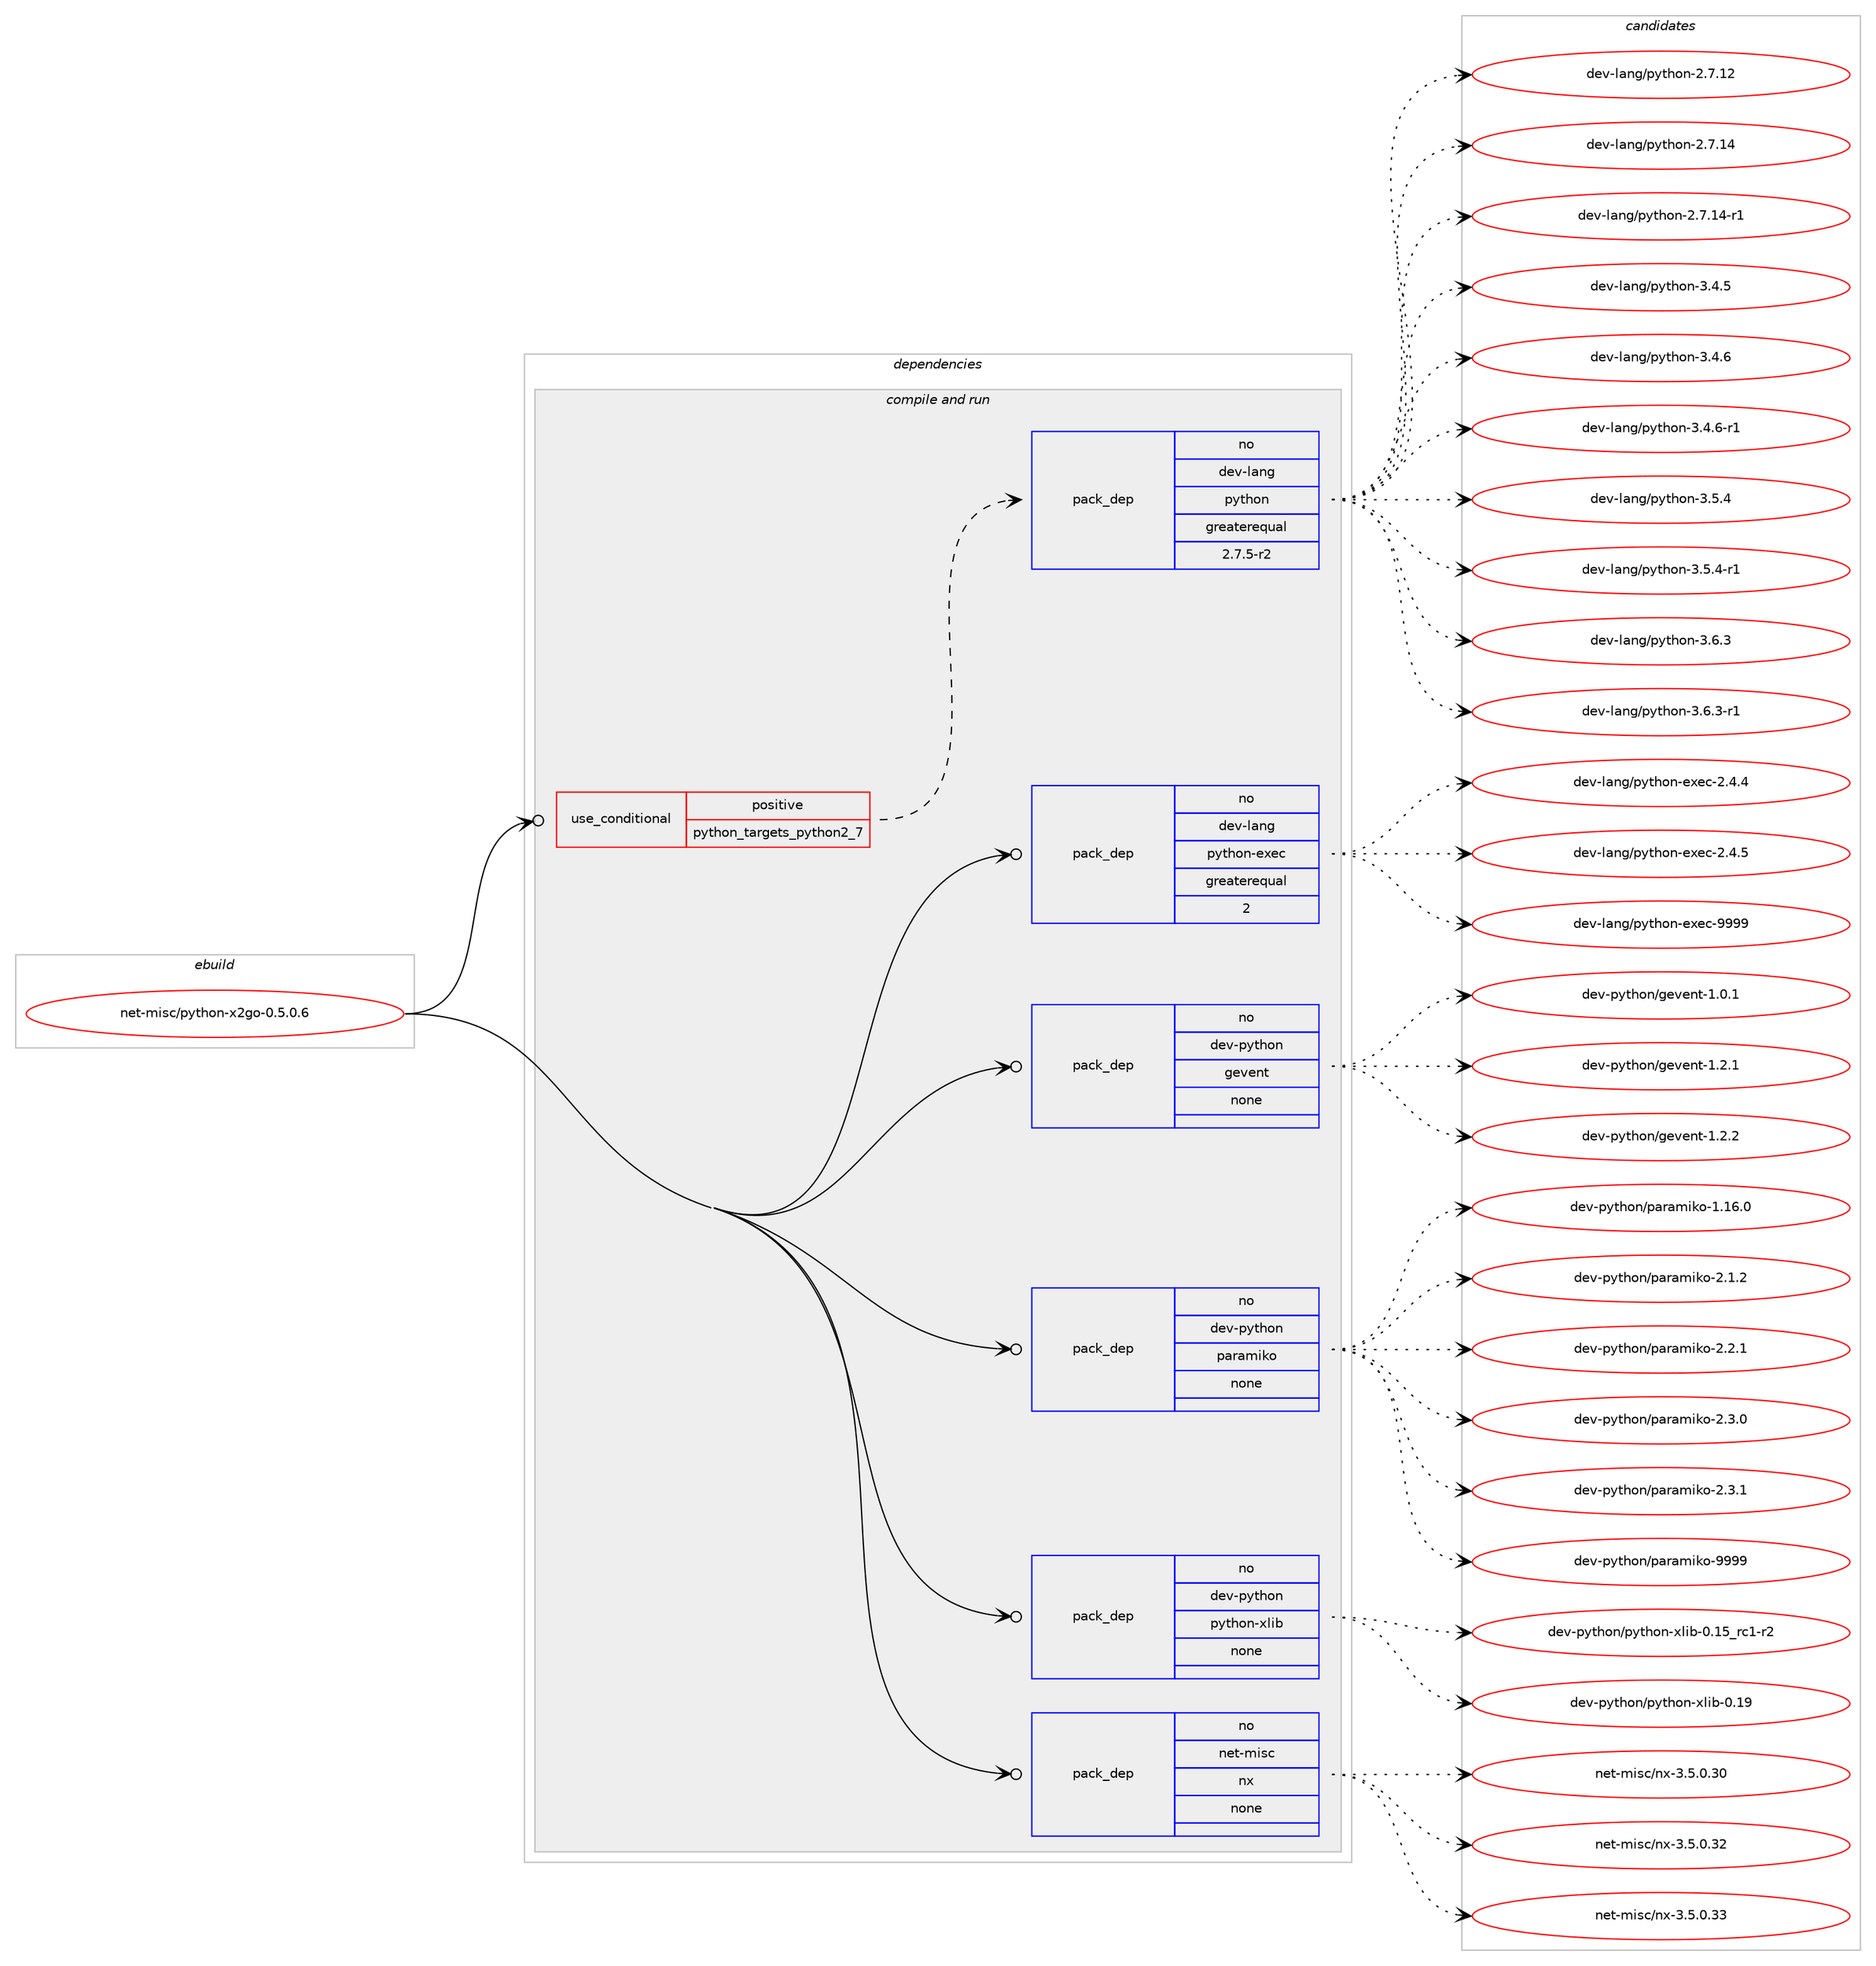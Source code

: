digraph prolog {

# *************
# Graph options
# *************

newrank=true;
concentrate=true;
compound=true;
graph [rankdir=LR,fontname=Helvetica,fontsize=10,ranksep=1.5];#, ranksep=2.5, nodesep=0.2];
edge  [arrowhead=vee];
node  [fontname=Helvetica,fontsize=10];

# **********
# The ebuild
# **********

subgraph cluster_leftcol {
color=gray;
rank=same;
label=<<i>ebuild</i>>;
id [label="net-misc/python-x2go-0.5.0.6", color=red, width=4, href="../net-misc/python-x2go-0.5.0.6.svg"];
}

# ****************
# The dependencies
# ****************

subgraph cluster_midcol {
color=gray;
label=<<i>dependencies</i>>;
subgraph cluster_compile {
fillcolor="#eeeeee";
style=filled;
label=<<i>compile</i>>;
}
subgraph cluster_compileandrun {
fillcolor="#eeeeee";
style=filled;
label=<<i>compile and run</i>>;
subgraph cond120 {
dependency432 [label=<<TABLE BORDER="0" CELLBORDER="1" CELLSPACING="0" CELLPADDING="4"><TR><TD ROWSPAN="3" CELLPADDING="10">use_conditional</TD></TR><TR><TD>positive</TD></TR><TR><TD>python_targets_python2_7</TD></TR></TABLE>>, shape=none, color=red];
subgraph pack304 {
dependency433 [label=<<TABLE BORDER="0" CELLBORDER="1" CELLSPACING="0" CELLPADDING="4" WIDTH="220"><TR><TD ROWSPAN="6" CELLPADDING="30">pack_dep</TD></TR><TR><TD WIDTH="110">no</TD></TR><TR><TD>dev-lang</TD></TR><TR><TD>python</TD></TR><TR><TD>greaterequal</TD></TR><TR><TD>2.7.5-r2</TD></TR></TABLE>>, shape=none, color=blue];
}
dependency432:e -> dependency433:w [weight=20,style="dashed",arrowhead="vee"];
}
id:e -> dependency432:w [weight=20,style="solid",arrowhead="odotvee"];
subgraph pack305 {
dependency434 [label=<<TABLE BORDER="0" CELLBORDER="1" CELLSPACING="0" CELLPADDING="4" WIDTH="220"><TR><TD ROWSPAN="6" CELLPADDING="30">pack_dep</TD></TR><TR><TD WIDTH="110">no</TD></TR><TR><TD>dev-lang</TD></TR><TR><TD>python-exec</TD></TR><TR><TD>greaterequal</TD></TR><TR><TD>2</TD></TR></TABLE>>, shape=none, color=blue];
}
id:e -> dependency434:w [weight=20,style="solid",arrowhead="odotvee"];
subgraph pack306 {
dependency435 [label=<<TABLE BORDER="0" CELLBORDER="1" CELLSPACING="0" CELLPADDING="4" WIDTH="220"><TR><TD ROWSPAN="6" CELLPADDING="30">pack_dep</TD></TR><TR><TD WIDTH="110">no</TD></TR><TR><TD>dev-python</TD></TR><TR><TD>gevent</TD></TR><TR><TD>none</TD></TR><TR><TD></TD></TR></TABLE>>, shape=none, color=blue];
}
id:e -> dependency435:w [weight=20,style="solid",arrowhead="odotvee"];
subgraph pack307 {
dependency436 [label=<<TABLE BORDER="0" CELLBORDER="1" CELLSPACING="0" CELLPADDING="4" WIDTH="220"><TR><TD ROWSPAN="6" CELLPADDING="30">pack_dep</TD></TR><TR><TD WIDTH="110">no</TD></TR><TR><TD>dev-python</TD></TR><TR><TD>paramiko</TD></TR><TR><TD>none</TD></TR><TR><TD></TD></TR></TABLE>>, shape=none, color=blue];
}
id:e -> dependency436:w [weight=20,style="solid",arrowhead="odotvee"];
subgraph pack308 {
dependency437 [label=<<TABLE BORDER="0" CELLBORDER="1" CELLSPACING="0" CELLPADDING="4" WIDTH="220"><TR><TD ROWSPAN="6" CELLPADDING="30">pack_dep</TD></TR><TR><TD WIDTH="110">no</TD></TR><TR><TD>dev-python</TD></TR><TR><TD>python-xlib</TD></TR><TR><TD>none</TD></TR><TR><TD></TD></TR></TABLE>>, shape=none, color=blue];
}
id:e -> dependency437:w [weight=20,style="solid",arrowhead="odotvee"];
subgraph pack309 {
dependency438 [label=<<TABLE BORDER="0" CELLBORDER="1" CELLSPACING="0" CELLPADDING="4" WIDTH="220"><TR><TD ROWSPAN="6" CELLPADDING="30">pack_dep</TD></TR><TR><TD WIDTH="110">no</TD></TR><TR><TD>net-misc</TD></TR><TR><TD>nx</TD></TR><TR><TD>none</TD></TR><TR><TD></TD></TR></TABLE>>, shape=none, color=blue];
}
id:e -> dependency438:w [weight=20,style="solid",arrowhead="odotvee"];
}
subgraph cluster_run {
fillcolor="#eeeeee";
style=filled;
label=<<i>run</i>>;
}
}

# **************
# The candidates
# **************

subgraph cluster_choices {
rank=same;
color=gray;
label=<<i>candidates</i>>;

subgraph choice304 {
color=black;
nodesep=1;
choice10010111845108971101034711212111610411111045504655464950 [label="dev-lang/python-2.7.12", color=red, width=4,href="../dev-lang/python-2.7.12.svg"];
choice10010111845108971101034711212111610411111045504655464952 [label="dev-lang/python-2.7.14", color=red, width=4,href="../dev-lang/python-2.7.14.svg"];
choice100101118451089711010347112121116104111110455046554649524511449 [label="dev-lang/python-2.7.14-r1", color=red, width=4,href="../dev-lang/python-2.7.14-r1.svg"];
choice100101118451089711010347112121116104111110455146524653 [label="dev-lang/python-3.4.5", color=red, width=4,href="../dev-lang/python-3.4.5.svg"];
choice100101118451089711010347112121116104111110455146524654 [label="dev-lang/python-3.4.6", color=red, width=4,href="../dev-lang/python-3.4.6.svg"];
choice1001011184510897110103471121211161041111104551465246544511449 [label="dev-lang/python-3.4.6-r1", color=red, width=4,href="../dev-lang/python-3.4.6-r1.svg"];
choice100101118451089711010347112121116104111110455146534652 [label="dev-lang/python-3.5.4", color=red, width=4,href="../dev-lang/python-3.5.4.svg"];
choice1001011184510897110103471121211161041111104551465346524511449 [label="dev-lang/python-3.5.4-r1", color=red, width=4,href="../dev-lang/python-3.5.4-r1.svg"];
choice100101118451089711010347112121116104111110455146544651 [label="dev-lang/python-3.6.3", color=red, width=4,href="../dev-lang/python-3.6.3.svg"];
choice1001011184510897110103471121211161041111104551465446514511449 [label="dev-lang/python-3.6.3-r1", color=red, width=4,href="../dev-lang/python-3.6.3-r1.svg"];
dependency433:e -> choice10010111845108971101034711212111610411111045504655464950:w [style=dotted,weight="100"];
dependency433:e -> choice10010111845108971101034711212111610411111045504655464952:w [style=dotted,weight="100"];
dependency433:e -> choice100101118451089711010347112121116104111110455046554649524511449:w [style=dotted,weight="100"];
dependency433:e -> choice100101118451089711010347112121116104111110455146524653:w [style=dotted,weight="100"];
dependency433:e -> choice100101118451089711010347112121116104111110455146524654:w [style=dotted,weight="100"];
dependency433:e -> choice1001011184510897110103471121211161041111104551465246544511449:w [style=dotted,weight="100"];
dependency433:e -> choice100101118451089711010347112121116104111110455146534652:w [style=dotted,weight="100"];
dependency433:e -> choice1001011184510897110103471121211161041111104551465346524511449:w [style=dotted,weight="100"];
dependency433:e -> choice100101118451089711010347112121116104111110455146544651:w [style=dotted,weight="100"];
dependency433:e -> choice1001011184510897110103471121211161041111104551465446514511449:w [style=dotted,weight="100"];
}
subgraph choice305 {
color=black;
nodesep=1;
choice1001011184510897110103471121211161041111104510112010199455046524652 [label="dev-lang/python-exec-2.4.4", color=red, width=4,href="../dev-lang/python-exec-2.4.4.svg"];
choice1001011184510897110103471121211161041111104510112010199455046524653 [label="dev-lang/python-exec-2.4.5", color=red, width=4,href="../dev-lang/python-exec-2.4.5.svg"];
choice10010111845108971101034711212111610411111045101120101994557575757 [label="dev-lang/python-exec-9999", color=red, width=4,href="../dev-lang/python-exec-9999.svg"];
dependency434:e -> choice1001011184510897110103471121211161041111104510112010199455046524652:w [style=dotted,weight="100"];
dependency434:e -> choice1001011184510897110103471121211161041111104510112010199455046524653:w [style=dotted,weight="100"];
dependency434:e -> choice10010111845108971101034711212111610411111045101120101994557575757:w [style=dotted,weight="100"];
}
subgraph choice306 {
color=black;
nodesep=1;
choice1001011184511212111610411111047103101118101110116454946484649 [label="dev-python/gevent-1.0.1", color=red, width=4,href="../dev-python/gevent-1.0.1.svg"];
choice1001011184511212111610411111047103101118101110116454946504649 [label="dev-python/gevent-1.2.1", color=red, width=4,href="../dev-python/gevent-1.2.1.svg"];
choice1001011184511212111610411111047103101118101110116454946504650 [label="dev-python/gevent-1.2.2", color=red, width=4,href="../dev-python/gevent-1.2.2.svg"];
dependency435:e -> choice1001011184511212111610411111047103101118101110116454946484649:w [style=dotted,weight="100"];
dependency435:e -> choice1001011184511212111610411111047103101118101110116454946504649:w [style=dotted,weight="100"];
dependency435:e -> choice1001011184511212111610411111047103101118101110116454946504650:w [style=dotted,weight="100"];
}
subgraph choice307 {
color=black;
nodesep=1;
choice1001011184511212111610411111047112971149710910510711145494649544648 [label="dev-python/paramiko-1.16.0", color=red, width=4,href="../dev-python/paramiko-1.16.0.svg"];
choice10010111845112121116104111110471129711497109105107111455046494650 [label="dev-python/paramiko-2.1.2", color=red, width=4,href="../dev-python/paramiko-2.1.2.svg"];
choice10010111845112121116104111110471129711497109105107111455046504649 [label="dev-python/paramiko-2.2.1", color=red, width=4,href="../dev-python/paramiko-2.2.1.svg"];
choice10010111845112121116104111110471129711497109105107111455046514648 [label="dev-python/paramiko-2.3.0", color=red, width=4,href="../dev-python/paramiko-2.3.0.svg"];
choice10010111845112121116104111110471129711497109105107111455046514649 [label="dev-python/paramiko-2.3.1", color=red, width=4,href="../dev-python/paramiko-2.3.1.svg"];
choice100101118451121211161041111104711297114971091051071114557575757 [label="dev-python/paramiko-9999", color=red, width=4,href="../dev-python/paramiko-9999.svg"];
dependency436:e -> choice1001011184511212111610411111047112971149710910510711145494649544648:w [style=dotted,weight="100"];
dependency436:e -> choice10010111845112121116104111110471129711497109105107111455046494650:w [style=dotted,weight="100"];
dependency436:e -> choice10010111845112121116104111110471129711497109105107111455046504649:w [style=dotted,weight="100"];
dependency436:e -> choice10010111845112121116104111110471129711497109105107111455046514648:w [style=dotted,weight="100"];
dependency436:e -> choice10010111845112121116104111110471129711497109105107111455046514649:w [style=dotted,weight="100"];
dependency436:e -> choice100101118451121211161041111104711297114971091051071114557575757:w [style=dotted,weight="100"];
}
subgraph choice308 {
color=black;
nodesep=1;
choice1001011184511212111610411111047112121116104111110451201081059845484649539511499494511450 [label="dev-python/python-xlib-0.15_rc1-r2", color=red, width=4,href="../dev-python/python-xlib-0.15_rc1-r2.svg"];
choice100101118451121211161041111104711212111610411111045120108105984548464957 [label="dev-python/python-xlib-0.19", color=red, width=4,href="../dev-python/python-xlib-0.19.svg"];
dependency437:e -> choice1001011184511212111610411111047112121116104111110451201081059845484649539511499494511450:w [style=dotted,weight="100"];
dependency437:e -> choice100101118451121211161041111104711212111610411111045120108105984548464957:w [style=dotted,weight="100"];
}
subgraph choice309 {
color=black;
nodesep=1;
choice110101116451091051159947110120455146534648465148 [label="net-misc/nx-3.5.0.30", color=red, width=4,href="../net-misc/nx-3.5.0.30.svg"];
choice110101116451091051159947110120455146534648465150 [label="net-misc/nx-3.5.0.32", color=red, width=4,href="../net-misc/nx-3.5.0.32.svg"];
choice110101116451091051159947110120455146534648465151 [label="net-misc/nx-3.5.0.33", color=red, width=4,href="../net-misc/nx-3.5.0.33.svg"];
dependency438:e -> choice110101116451091051159947110120455146534648465148:w [style=dotted,weight="100"];
dependency438:e -> choice110101116451091051159947110120455146534648465150:w [style=dotted,weight="100"];
dependency438:e -> choice110101116451091051159947110120455146534648465151:w [style=dotted,weight="100"];
}
}

}
